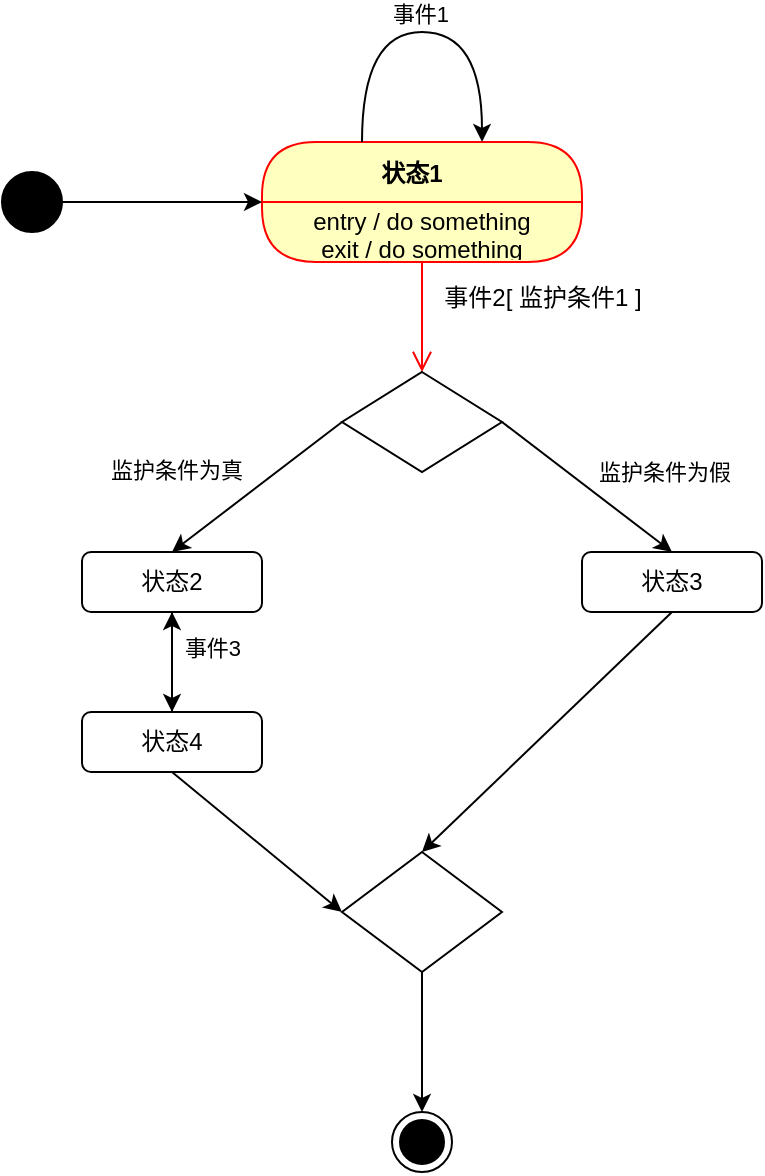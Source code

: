 <mxfile version="22.0.8" type="github">
  <diagram name="第 1 页" id="mAptklXaa7QtppIx3Jmr">
    <mxGraphModel dx="1160" dy="627" grid="1" gridSize="10" guides="1" tooltips="1" connect="1" arrows="1" fold="1" page="1" pageScale="1" pageWidth="1169" pageHeight="1654" math="0" shadow="0">
      <root>
        <mxCell id="0" />
        <mxCell id="1" parent="0" />
        <mxCell id="l6ZsFJtO_STPGI_DnngN-8" value="状态1   " style="swimlane;fontStyle=1;align=center;verticalAlign=middle;childLayout=stackLayout;horizontal=1;startSize=30;horizontalStack=0;resizeParent=0;resizeLast=1;container=0;fontColor=#000000;collapsible=0;rounded=1;arcSize=30;strokeColor=#ff0000;fillColor=#ffffc0;swimlaneFillColor=#ffffc0;dropTarget=0;" vertex="1" parent="1">
          <mxGeometry x="316" y="185" width="160" height="60" as="geometry" />
        </mxCell>
        <mxCell id="l6ZsFJtO_STPGI_DnngN-9" value="entry / do something&lt;br&gt;exit / do something" style="text;html=1;strokeColor=none;fillColor=none;align=center;verticalAlign=middle;spacingLeft=4;spacingRight=4;whiteSpace=wrap;overflow=hidden;rotatable=0;fontColor=#000000;" vertex="1" parent="l6ZsFJtO_STPGI_DnngN-8">
          <mxGeometry y="30" width="160" height="30" as="geometry" />
        </mxCell>
        <mxCell id="l6ZsFJtO_STPGI_DnngN-10" value="" style="edgeStyle=orthogonalEdgeStyle;html=1;verticalAlign=bottom;endArrow=open;endSize=8;strokeColor=#ff0000;rounded=0;" edge="1" source="l6ZsFJtO_STPGI_DnngN-8" parent="1">
          <mxGeometry relative="1" as="geometry">
            <mxPoint x="396" y="300" as="targetPoint" />
          </mxGeometry>
        </mxCell>
        <mxCell id="l6ZsFJtO_STPGI_DnngN-16" value="" style="rhombus;whiteSpace=wrap;html=1;" vertex="1" parent="1">
          <mxGeometry x="356" y="300" width="80" height="50" as="geometry" />
        </mxCell>
        <mxCell id="l6ZsFJtO_STPGI_DnngN-28" style="edgeStyle=orthogonalEdgeStyle;rounded=0;orthogonalLoop=1;jettySize=auto;html=1;exitX=0.5;exitY=1;exitDx=0;exitDy=0;entryX=0.5;entryY=0;entryDx=0;entryDy=0;" edge="1" parent="1" source="l6ZsFJtO_STPGI_DnngN-17" target="l6ZsFJtO_STPGI_DnngN-27">
          <mxGeometry relative="1" as="geometry" />
        </mxCell>
        <mxCell id="l6ZsFJtO_STPGI_DnngN-29" value="事件3" style="edgeLabel;html=1;align=center;verticalAlign=middle;resizable=0;points=[];" vertex="1" connectable="0" parent="l6ZsFJtO_STPGI_DnngN-28">
          <mxGeometry x="-0.333" y="3" relative="1" as="geometry">
            <mxPoint x="17" y="1" as="offset" />
          </mxGeometry>
        </mxCell>
        <mxCell id="l6ZsFJtO_STPGI_DnngN-17" value="状态2" style="rounded=1;whiteSpace=wrap;html=1;" vertex="1" parent="1">
          <mxGeometry x="226" y="390" width="90" height="30" as="geometry" />
        </mxCell>
        <mxCell id="l6ZsFJtO_STPGI_DnngN-33" style="rounded=0;orthogonalLoop=1;jettySize=auto;html=1;exitX=0.5;exitY=1;exitDx=0;exitDy=0;entryX=0.5;entryY=0;entryDx=0;entryDy=0;" edge="1" parent="1" source="l6ZsFJtO_STPGI_DnngN-18" target="l6ZsFJtO_STPGI_DnngN-31">
          <mxGeometry relative="1" as="geometry" />
        </mxCell>
        <mxCell id="l6ZsFJtO_STPGI_DnngN-18" value="状态3" style="rounded=1;whiteSpace=wrap;html=1;" vertex="1" parent="1">
          <mxGeometry x="476" y="390" width="90" height="30" as="geometry" />
        </mxCell>
        <mxCell id="l6ZsFJtO_STPGI_DnngN-21" value="" style="endArrow=classic;html=1;rounded=0;exitX=1;exitY=0.5;exitDx=0;exitDy=0;entryX=0.5;entryY=0;entryDx=0;entryDy=0;" edge="1" parent="1" source="l6ZsFJtO_STPGI_DnngN-16" target="l6ZsFJtO_STPGI_DnngN-18">
          <mxGeometry width="50" height="50" relative="1" as="geometry">
            <mxPoint x="516" y="390" as="sourcePoint" />
            <mxPoint x="566" y="340" as="targetPoint" />
          </mxGeometry>
        </mxCell>
        <mxCell id="l6ZsFJtO_STPGI_DnngN-24" value="监护条件为假" style="edgeLabel;html=1;align=center;verticalAlign=middle;resizable=0;points=[];" vertex="1" connectable="0" parent="l6ZsFJtO_STPGI_DnngN-21">
          <mxGeometry x="-0.142" y="-2" relative="1" as="geometry">
            <mxPoint x="45" y="-5" as="offset" />
          </mxGeometry>
        </mxCell>
        <mxCell id="l6ZsFJtO_STPGI_DnngN-22" value="" style="endArrow=classic;html=1;rounded=0;exitX=0;exitY=0.5;exitDx=0;exitDy=0;entryX=0.5;entryY=0;entryDx=0;entryDy=0;" edge="1" parent="1" source="l6ZsFJtO_STPGI_DnngN-16" target="l6ZsFJtO_STPGI_DnngN-17">
          <mxGeometry width="50" height="50" relative="1" as="geometry">
            <mxPoint x="266" y="390" as="sourcePoint" />
            <mxPoint x="316" y="340" as="targetPoint" />
          </mxGeometry>
        </mxCell>
        <mxCell id="l6ZsFJtO_STPGI_DnngN-23" value="监护条件为真" style="edgeLabel;html=1;align=center;verticalAlign=middle;resizable=0;points=[];" vertex="1" connectable="0" parent="l6ZsFJtO_STPGI_DnngN-22">
          <mxGeometry x="-0.22" y="-3" relative="1" as="geometry">
            <mxPoint x="-48" y="1" as="offset" />
          </mxGeometry>
        </mxCell>
        <mxCell id="l6ZsFJtO_STPGI_DnngN-25" value="事件2[ 监护条件1 ]" style="text;html=1;align=center;verticalAlign=middle;resizable=0;points=[];autosize=1;strokeColor=none;fillColor=none;" vertex="1" parent="1">
          <mxGeometry x="396" y="248" width="120" height="30" as="geometry" />
        </mxCell>
        <mxCell id="l6ZsFJtO_STPGI_DnngN-30" value="" style="edgeStyle=orthogonalEdgeStyle;rounded=0;orthogonalLoop=1;jettySize=auto;html=1;" edge="1" parent="1" source="l6ZsFJtO_STPGI_DnngN-27" target="l6ZsFJtO_STPGI_DnngN-17">
          <mxGeometry relative="1" as="geometry" />
        </mxCell>
        <mxCell id="l6ZsFJtO_STPGI_DnngN-32" style="rounded=0;orthogonalLoop=1;jettySize=auto;html=1;exitX=0.5;exitY=1;exitDx=0;exitDy=0;entryX=0;entryY=0.5;entryDx=0;entryDy=0;" edge="1" parent="1" source="l6ZsFJtO_STPGI_DnngN-27" target="l6ZsFJtO_STPGI_DnngN-31">
          <mxGeometry relative="1" as="geometry" />
        </mxCell>
        <mxCell id="l6ZsFJtO_STPGI_DnngN-27" value="状态4" style="rounded=1;whiteSpace=wrap;html=1;" vertex="1" parent="1">
          <mxGeometry x="226" y="470" width="90" height="30" as="geometry" />
        </mxCell>
        <mxCell id="l6ZsFJtO_STPGI_DnngN-35" style="edgeStyle=orthogonalEdgeStyle;rounded=0;orthogonalLoop=1;jettySize=auto;html=1;exitX=0.5;exitY=1;exitDx=0;exitDy=0;" edge="1" parent="1" source="l6ZsFJtO_STPGI_DnngN-31" target="l6ZsFJtO_STPGI_DnngN-34">
          <mxGeometry relative="1" as="geometry" />
        </mxCell>
        <mxCell id="l6ZsFJtO_STPGI_DnngN-31" value="" style="rhombus;whiteSpace=wrap;html=1;" vertex="1" parent="1">
          <mxGeometry x="356" y="540" width="80" height="60" as="geometry" />
        </mxCell>
        <mxCell id="l6ZsFJtO_STPGI_DnngN-34" value="" style="ellipse;html=1;shape=endState;fillColor=strokeColor;" vertex="1" parent="1">
          <mxGeometry x="381" y="670" width="30" height="30" as="geometry" />
        </mxCell>
        <mxCell id="l6ZsFJtO_STPGI_DnngN-36" value="" style="ellipse;fillColor=strokeColor;html=1;" vertex="1" parent="1">
          <mxGeometry x="186" y="200" width="30" height="30" as="geometry" />
        </mxCell>
        <mxCell id="l6ZsFJtO_STPGI_DnngN-37" value="" style="endArrow=classic;html=1;rounded=0;entryX=0;entryY=0;entryDx=0;entryDy=0;exitX=1;exitY=0.5;exitDx=0;exitDy=0;" edge="1" parent="1" source="l6ZsFJtO_STPGI_DnngN-36" target="l6ZsFJtO_STPGI_DnngN-9">
          <mxGeometry width="50" height="50" relative="1" as="geometry">
            <mxPoint x="216" y="210" as="sourcePoint" />
            <mxPoint x="266" y="160" as="targetPoint" />
          </mxGeometry>
        </mxCell>
        <mxCell id="l6ZsFJtO_STPGI_DnngN-38" value="" style="endArrow=classic;html=1;rounded=0;edgeStyle=orthogonalEdgeStyle;curved=1;" edge="1" parent="1">
          <mxGeometry width="50" height="50" relative="1" as="geometry">
            <mxPoint x="366" y="185" as="sourcePoint" />
            <mxPoint x="426" y="184.94" as="targetPoint" />
            <Array as="points">
              <mxPoint x="366" y="129.94" />
              <mxPoint x="426" y="129.94" />
            </Array>
          </mxGeometry>
        </mxCell>
        <mxCell id="l6ZsFJtO_STPGI_DnngN-39" value="事件1" style="edgeLabel;html=1;align=center;verticalAlign=middle;resizable=0;points=[];" vertex="1" connectable="0" parent="l6ZsFJtO_STPGI_DnngN-38">
          <mxGeometry x="-0.018" y="-4" relative="1" as="geometry">
            <mxPoint y="-13" as="offset" />
          </mxGeometry>
        </mxCell>
      </root>
    </mxGraphModel>
  </diagram>
</mxfile>
